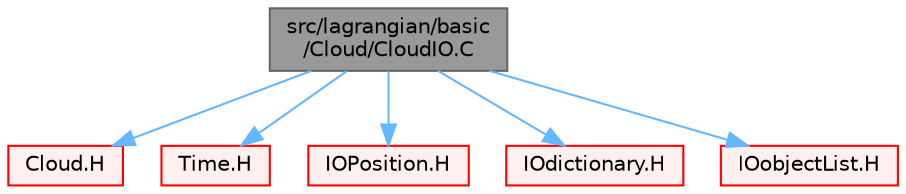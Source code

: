 digraph "src/lagrangian/basic/Cloud/CloudIO.C"
{
 // LATEX_PDF_SIZE
  bgcolor="transparent";
  edge [fontname=Helvetica,fontsize=10,labelfontname=Helvetica,labelfontsize=10];
  node [fontname=Helvetica,fontsize=10,shape=box,height=0.2,width=0.4];
  Node1 [id="Node000001",label="src/lagrangian/basic\l/Cloud/CloudIO.C",height=0.2,width=0.4,color="gray40", fillcolor="grey60", style="filled", fontcolor="black",tooltip=" "];
  Node1 -> Node2 [id="edge1_Node000001_Node000002",color="steelblue1",style="solid",tooltip=" "];
  Node2 [id="Node000002",label="Cloud.H",height=0.2,width=0.4,color="red", fillcolor="#FFF0F0", style="filled",URL="$Cloud_8H.html",tooltip=" "];
  Node1 -> Node287 [id="edge2_Node000001_Node000287",color="steelblue1",style="solid",tooltip=" "];
  Node287 [id="Node000287",label="Time.H",height=0.2,width=0.4,color="red", fillcolor="#FFF0F0", style="filled",URL="$Time_8H.html",tooltip=" "];
  Node1 -> Node339 [id="edge3_Node000001_Node000339",color="steelblue1",style="solid",tooltip=" "];
  Node339 [id="Node000339",label="IOPosition.H",height=0.2,width=0.4,color="red", fillcolor="#FFF0F0", style="filled",URL="$IOPosition_8H.html",tooltip=" "];
  Node1 -> Node334 [id="edge4_Node000001_Node000334",color="steelblue1",style="solid",tooltip=" "];
  Node334 [id="Node000334",label="IOdictionary.H",height=0.2,width=0.4,color="red", fillcolor="#FFF0F0", style="filled",URL="$IOdictionary_8H.html",tooltip=" "];
  Node1 -> Node340 [id="edge5_Node000001_Node000340",color="steelblue1",style="solid",tooltip=" "];
  Node340 [id="Node000340",label="IOobjectList.H",height=0.2,width=0.4,color="red", fillcolor="#FFF0F0", style="filled",URL="$IOobjectList_8H.html",tooltip=" "];
}
